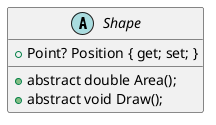 ﻿@startuml
abstract class Shape 
{
    + Point? Position { get; set; }
    + abstract double Area();
    + abstract void Draw();
}

@enduml
